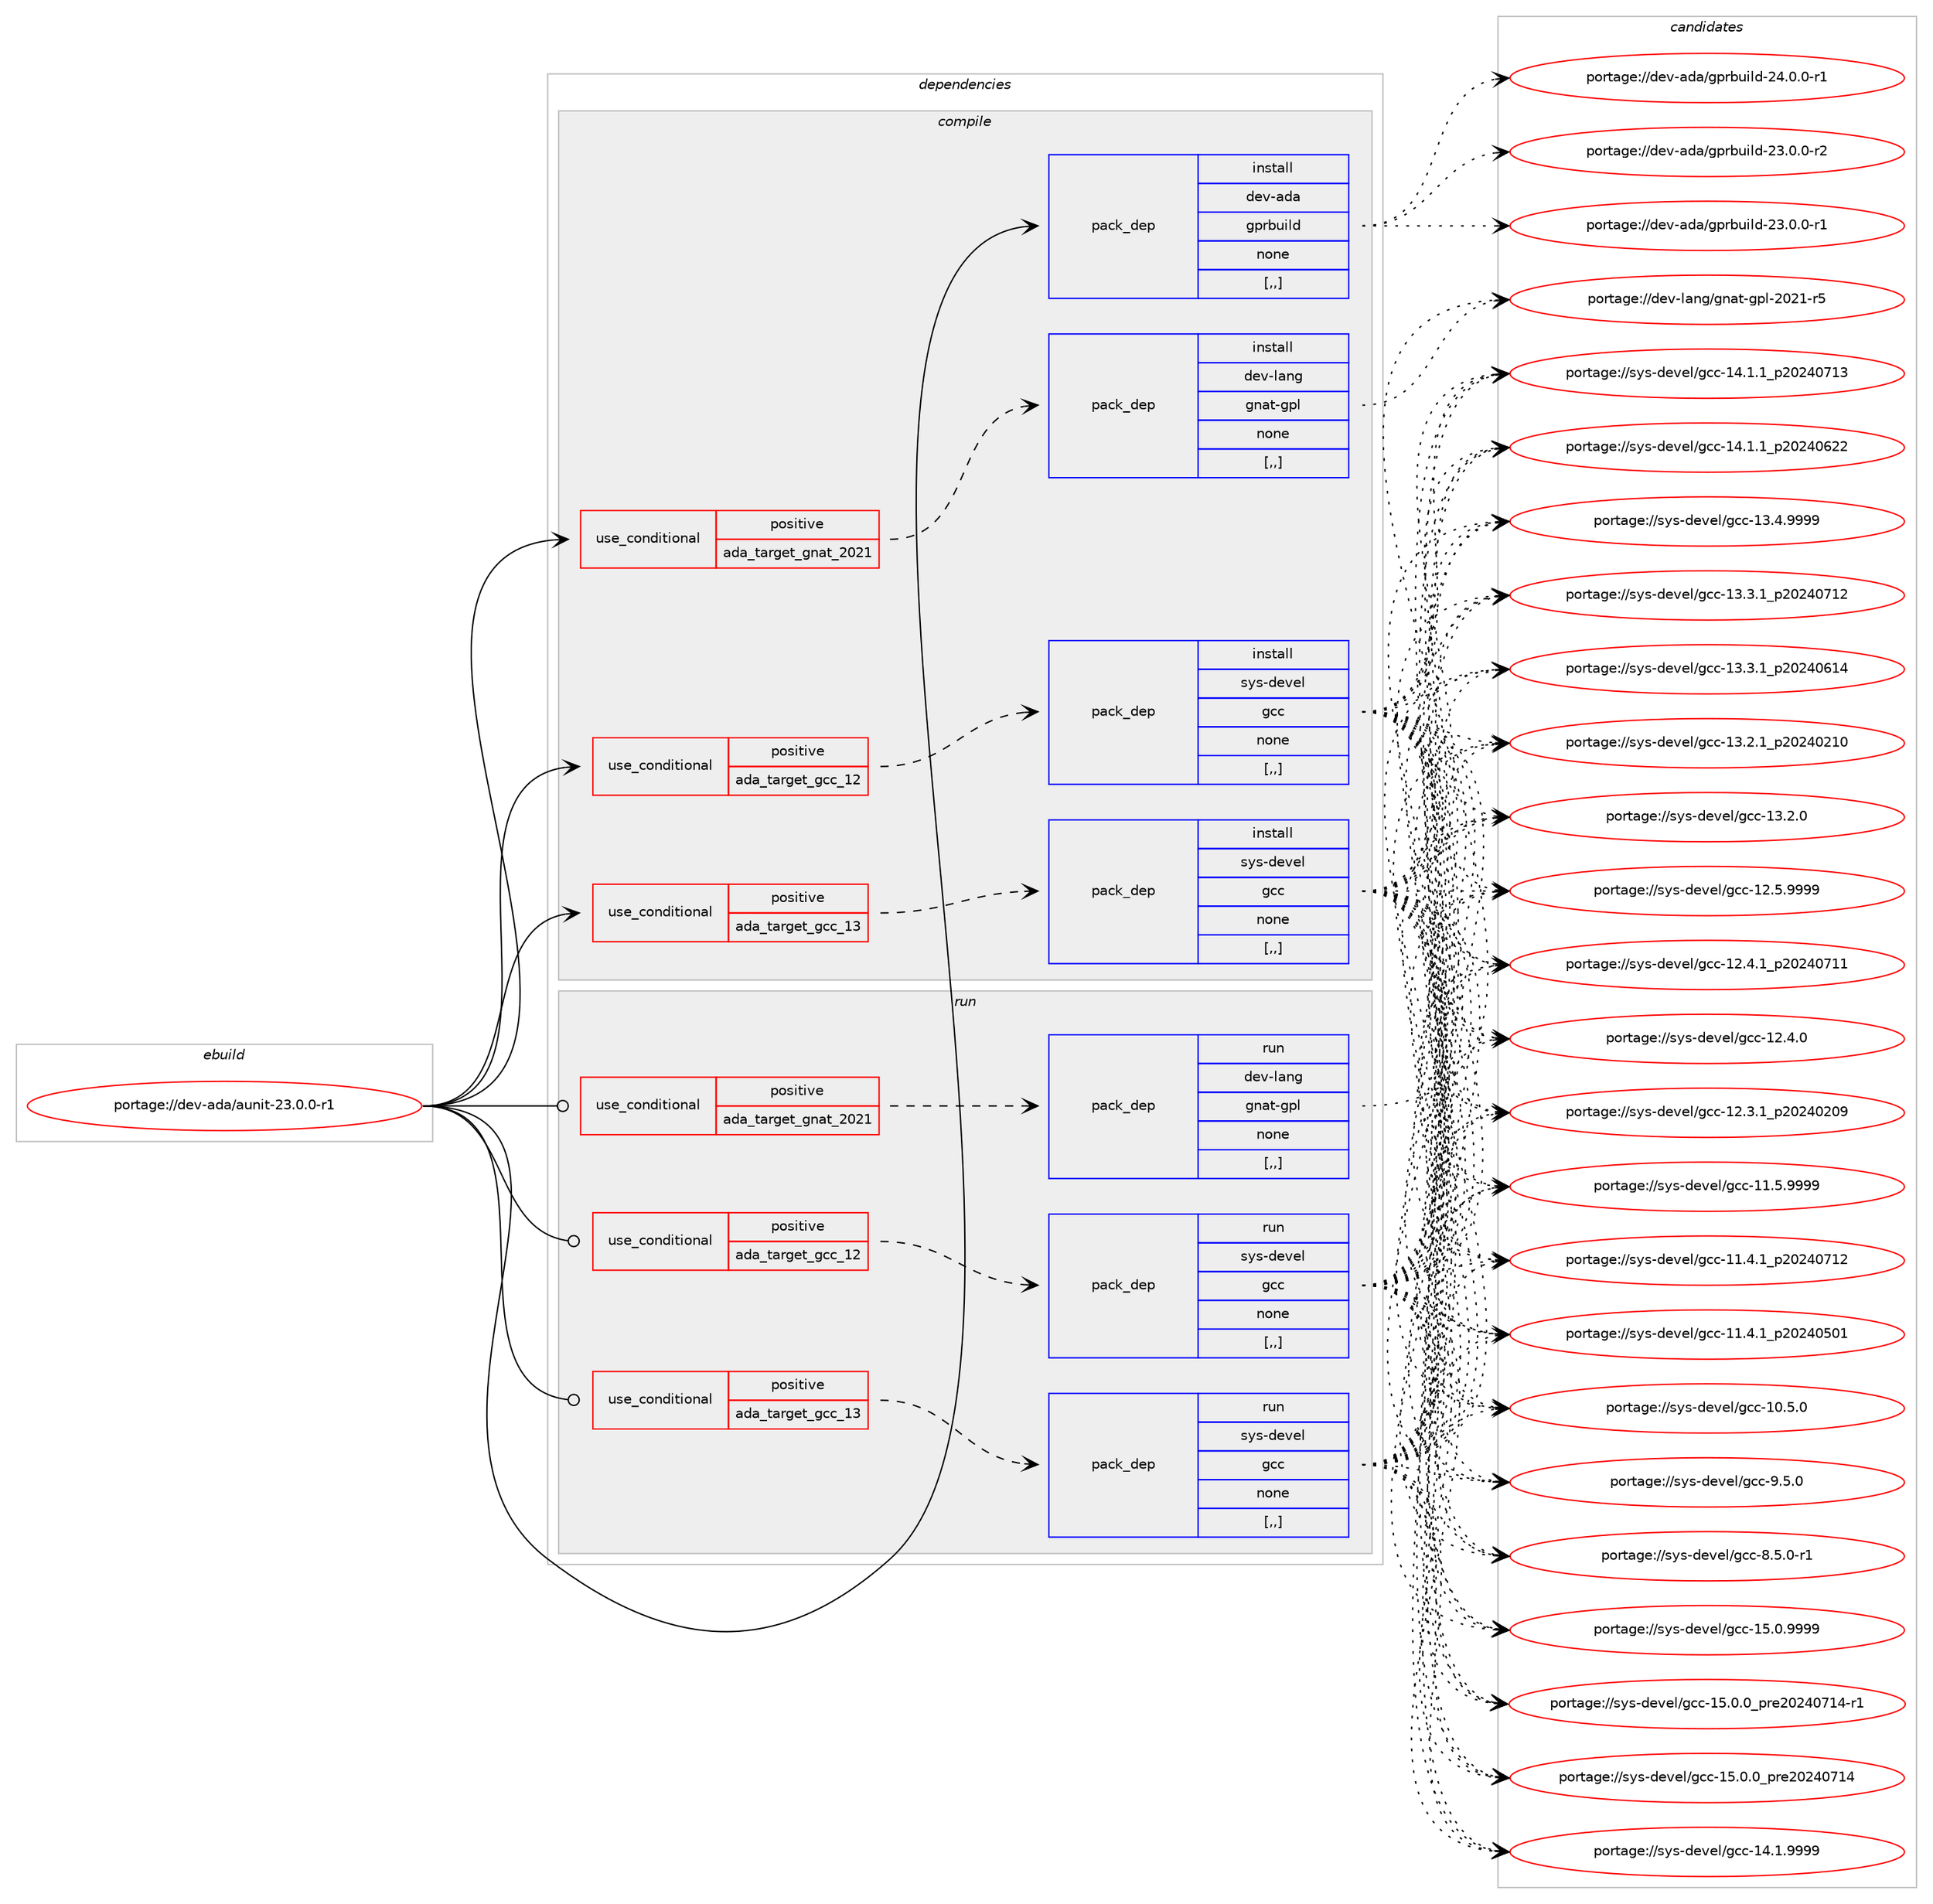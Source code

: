 digraph prolog {

# *************
# Graph options
# *************

newrank=true;
concentrate=true;
compound=true;
graph [rankdir=LR,fontname=Helvetica,fontsize=10,ranksep=1.5];#, ranksep=2.5, nodesep=0.2];
edge  [arrowhead=vee];
node  [fontname=Helvetica,fontsize=10];

# **********
# The ebuild
# **********

subgraph cluster_leftcol {
color=gray;
label=<<i>ebuild</i>>;
id [label="portage://dev-ada/aunit-23.0.0-r1", color=red, width=4, href="../dev-ada/aunit-23.0.0-r1.svg"];
}

# ****************
# The dependencies
# ****************

subgraph cluster_midcol {
color=gray;
label=<<i>dependencies</i>>;
subgraph cluster_compile {
fillcolor="#eeeeee";
style=filled;
label=<<i>compile</i>>;
subgraph cond16541 {
dependency63657 [label=<<TABLE BORDER="0" CELLBORDER="1" CELLSPACING="0" CELLPADDING="4"><TR><TD ROWSPAN="3" CELLPADDING="10">use_conditional</TD></TR><TR><TD>positive</TD></TR><TR><TD>ada_target_gcc_12</TD></TR></TABLE>>, shape=none, color=red];
subgraph pack46196 {
dependency63658 [label=<<TABLE BORDER="0" CELLBORDER="1" CELLSPACING="0" CELLPADDING="4" WIDTH="220"><TR><TD ROWSPAN="6" CELLPADDING="30">pack_dep</TD></TR><TR><TD WIDTH="110">install</TD></TR><TR><TD>sys-devel</TD></TR><TR><TD>gcc</TD></TR><TR><TD>none</TD></TR><TR><TD>[,,]</TD></TR></TABLE>>, shape=none, color=blue];
}
dependency63657:e -> dependency63658:w [weight=20,style="dashed",arrowhead="vee"];
}
id:e -> dependency63657:w [weight=20,style="solid",arrowhead="vee"];
subgraph cond16542 {
dependency63659 [label=<<TABLE BORDER="0" CELLBORDER="1" CELLSPACING="0" CELLPADDING="4"><TR><TD ROWSPAN="3" CELLPADDING="10">use_conditional</TD></TR><TR><TD>positive</TD></TR><TR><TD>ada_target_gcc_13</TD></TR></TABLE>>, shape=none, color=red];
subgraph pack46197 {
dependency63660 [label=<<TABLE BORDER="0" CELLBORDER="1" CELLSPACING="0" CELLPADDING="4" WIDTH="220"><TR><TD ROWSPAN="6" CELLPADDING="30">pack_dep</TD></TR><TR><TD WIDTH="110">install</TD></TR><TR><TD>sys-devel</TD></TR><TR><TD>gcc</TD></TR><TR><TD>none</TD></TR><TR><TD>[,,]</TD></TR></TABLE>>, shape=none, color=blue];
}
dependency63659:e -> dependency63660:w [weight=20,style="dashed",arrowhead="vee"];
}
id:e -> dependency63659:w [weight=20,style="solid",arrowhead="vee"];
subgraph cond16543 {
dependency63661 [label=<<TABLE BORDER="0" CELLBORDER="1" CELLSPACING="0" CELLPADDING="4"><TR><TD ROWSPAN="3" CELLPADDING="10">use_conditional</TD></TR><TR><TD>positive</TD></TR><TR><TD>ada_target_gnat_2021</TD></TR></TABLE>>, shape=none, color=red];
subgraph pack46198 {
dependency63662 [label=<<TABLE BORDER="0" CELLBORDER="1" CELLSPACING="0" CELLPADDING="4" WIDTH="220"><TR><TD ROWSPAN="6" CELLPADDING="30">pack_dep</TD></TR><TR><TD WIDTH="110">install</TD></TR><TR><TD>dev-lang</TD></TR><TR><TD>gnat-gpl</TD></TR><TR><TD>none</TD></TR><TR><TD>[,,]</TD></TR></TABLE>>, shape=none, color=blue];
}
dependency63661:e -> dependency63662:w [weight=20,style="dashed",arrowhead="vee"];
}
id:e -> dependency63661:w [weight=20,style="solid",arrowhead="vee"];
subgraph pack46199 {
dependency63663 [label=<<TABLE BORDER="0" CELLBORDER="1" CELLSPACING="0" CELLPADDING="4" WIDTH="220"><TR><TD ROWSPAN="6" CELLPADDING="30">pack_dep</TD></TR><TR><TD WIDTH="110">install</TD></TR><TR><TD>dev-ada</TD></TR><TR><TD>gprbuild</TD></TR><TR><TD>none</TD></TR><TR><TD>[,,]</TD></TR></TABLE>>, shape=none, color=blue];
}
id:e -> dependency63663:w [weight=20,style="solid",arrowhead="vee"];
}
subgraph cluster_compileandrun {
fillcolor="#eeeeee";
style=filled;
label=<<i>compile and run</i>>;
}
subgraph cluster_run {
fillcolor="#eeeeee";
style=filled;
label=<<i>run</i>>;
subgraph cond16544 {
dependency63664 [label=<<TABLE BORDER="0" CELLBORDER="1" CELLSPACING="0" CELLPADDING="4"><TR><TD ROWSPAN="3" CELLPADDING="10">use_conditional</TD></TR><TR><TD>positive</TD></TR><TR><TD>ada_target_gcc_12</TD></TR></TABLE>>, shape=none, color=red];
subgraph pack46200 {
dependency63665 [label=<<TABLE BORDER="0" CELLBORDER="1" CELLSPACING="0" CELLPADDING="4" WIDTH="220"><TR><TD ROWSPAN="6" CELLPADDING="30">pack_dep</TD></TR><TR><TD WIDTH="110">run</TD></TR><TR><TD>sys-devel</TD></TR><TR><TD>gcc</TD></TR><TR><TD>none</TD></TR><TR><TD>[,,]</TD></TR></TABLE>>, shape=none, color=blue];
}
dependency63664:e -> dependency63665:w [weight=20,style="dashed",arrowhead="vee"];
}
id:e -> dependency63664:w [weight=20,style="solid",arrowhead="odot"];
subgraph cond16545 {
dependency63666 [label=<<TABLE BORDER="0" CELLBORDER="1" CELLSPACING="0" CELLPADDING="4"><TR><TD ROWSPAN="3" CELLPADDING="10">use_conditional</TD></TR><TR><TD>positive</TD></TR><TR><TD>ada_target_gcc_13</TD></TR></TABLE>>, shape=none, color=red];
subgraph pack46201 {
dependency63667 [label=<<TABLE BORDER="0" CELLBORDER="1" CELLSPACING="0" CELLPADDING="4" WIDTH="220"><TR><TD ROWSPAN="6" CELLPADDING="30">pack_dep</TD></TR><TR><TD WIDTH="110">run</TD></TR><TR><TD>sys-devel</TD></TR><TR><TD>gcc</TD></TR><TR><TD>none</TD></TR><TR><TD>[,,]</TD></TR></TABLE>>, shape=none, color=blue];
}
dependency63666:e -> dependency63667:w [weight=20,style="dashed",arrowhead="vee"];
}
id:e -> dependency63666:w [weight=20,style="solid",arrowhead="odot"];
subgraph cond16546 {
dependency63668 [label=<<TABLE BORDER="0" CELLBORDER="1" CELLSPACING="0" CELLPADDING="4"><TR><TD ROWSPAN="3" CELLPADDING="10">use_conditional</TD></TR><TR><TD>positive</TD></TR><TR><TD>ada_target_gnat_2021</TD></TR></TABLE>>, shape=none, color=red];
subgraph pack46202 {
dependency63669 [label=<<TABLE BORDER="0" CELLBORDER="1" CELLSPACING="0" CELLPADDING="4" WIDTH="220"><TR><TD ROWSPAN="6" CELLPADDING="30">pack_dep</TD></TR><TR><TD WIDTH="110">run</TD></TR><TR><TD>dev-lang</TD></TR><TR><TD>gnat-gpl</TD></TR><TR><TD>none</TD></TR><TR><TD>[,,]</TD></TR></TABLE>>, shape=none, color=blue];
}
dependency63668:e -> dependency63669:w [weight=20,style="dashed",arrowhead="vee"];
}
id:e -> dependency63668:w [weight=20,style="solid",arrowhead="odot"];
}
}

# **************
# The candidates
# **************

subgraph cluster_choices {
rank=same;
color=gray;
label=<<i>candidates</i>>;

subgraph choice46196 {
color=black;
nodesep=1;
choice1151211154510010111810110847103999945495346484657575757 [label="portage://sys-devel/gcc-15.0.9999", color=red, width=4,href="../sys-devel/gcc-15.0.9999.svg"];
choice11512111545100101118101108471039999454953464846489511211410150485052485549524511449 [label="portage://sys-devel/gcc-15.0.0_pre20240714-r1", color=red, width=4,href="../sys-devel/gcc-15.0.0_pre20240714-r1.svg"];
choice1151211154510010111810110847103999945495346484648951121141015048505248554952 [label="portage://sys-devel/gcc-15.0.0_pre20240714", color=red, width=4,href="../sys-devel/gcc-15.0.0_pre20240714.svg"];
choice1151211154510010111810110847103999945495246494657575757 [label="portage://sys-devel/gcc-14.1.9999", color=red, width=4,href="../sys-devel/gcc-14.1.9999.svg"];
choice1151211154510010111810110847103999945495246494649951125048505248554951 [label="portage://sys-devel/gcc-14.1.1_p20240713", color=red, width=4,href="../sys-devel/gcc-14.1.1_p20240713.svg"];
choice1151211154510010111810110847103999945495246494649951125048505248545050 [label="portage://sys-devel/gcc-14.1.1_p20240622", color=red, width=4,href="../sys-devel/gcc-14.1.1_p20240622.svg"];
choice1151211154510010111810110847103999945495146524657575757 [label="portage://sys-devel/gcc-13.4.9999", color=red, width=4,href="../sys-devel/gcc-13.4.9999.svg"];
choice1151211154510010111810110847103999945495146514649951125048505248554950 [label="portage://sys-devel/gcc-13.3.1_p20240712", color=red, width=4,href="../sys-devel/gcc-13.3.1_p20240712.svg"];
choice1151211154510010111810110847103999945495146514649951125048505248544952 [label="portage://sys-devel/gcc-13.3.1_p20240614", color=red, width=4,href="../sys-devel/gcc-13.3.1_p20240614.svg"];
choice1151211154510010111810110847103999945495146504649951125048505248504948 [label="portage://sys-devel/gcc-13.2.1_p20240210", color=red, width=4,href="../sys-devel/gcc-13.2.1_p20240210.svg"];
choice1151211154510010111810110847103999945495146504648 [label="portage://sys-devel/gcc-13.2.0", color=red, width=4,href="../sys-devel/gcc-13.2.0.svg"];
choice1151211154510010111810110847103999945495046534657575757 [label="portage://sys-devel/gcc-12.5.9999", color=red, width=4,href="../sys-devel/gcc-12.5.9999.svg"];
choice1151211154510010111810110847103999945495046524649951125048505248554949 [label="portage://sys-devel/gcc-12.4.1_p20240711", color=red, width=4,href="../sys-devel/gcc-12.4.1_p20240711.svg"];
choice1151211154510010111810110847103999945495046524648 [label="portage://sys-devel/gcc-12.4.0", color=red, width=4,href="../sys-devel/gcc-12.4.0.svg"];
choice1151211154510010111810110847103999945495046514649951125048505248504857 [label="portage://sys-devel/gcc-12.3.1_p20240209", color=red, width=4,href="../sys-devel/gcc-12.3.1_p20240209.svg"];
choice1151211154510010111810110847103999945494946534657575757 [label="portage://sys-devel/gcc-11.5.9999", color=red, width=4,href="../sys-devel/gcc-11.5.9999.svg"];
choice1151211154510010111810110847103999945494946524649951125048505248554950 [label="portage://sys-devel/gcc-11.4.1_p20240712", color=red, width=4,href="../sys-devel/gcc-11.4.1_p20240712.svg"];
choice1151211154510010111810110847103999945494946524649951125048505248534849 [label="portage://sys-devel/gcc-11.4.1_p20240501", color=red, width=4,href="../sys-devel/gcc-11.4.1_p20240501.svg"];
choice1151211154510010111810110847103999945494846534648 [label="portage://sys-devel/gcc-10.5.0", color=red, width=4,href="../sys-devel/gcc-10.5.0.svg"];
choice11512111545100101118101108471039999455746534648 [label="portage://sys-devel/gcc-9.5.0", color=red, width=4,href="../sys-devel/gcc-9.5.0.svg"];
choice115121115451001011181011084710399994556465346484511449 [label="portage://sys-devel/gcc-8.5.0-r1", color=red, width=4,href="../sys-devel/gcc-8.5.0-r1.svg"];
dependency63658:e -> choice1151211154510010111810110847103999945495346484657575757:w [style=dotted,weight="100"];
dependency63658:e -> choice11512111545100101118101108471039999454953464846489511211410150485052485549524511449:w [style=dotted,weight="100"];
dependency63658:e -> choice1151211154510010111810110847103999945495346484648951121141015048505248554952:w [style=dotted,weight="100"];
dependency63658:e -> choice1151211154510010111810110847103999945495246494657575757:w [style=dotted,weight="100"];
dependency63658:e -> choice1151211154510010111810110847103999945495246494649951125048505248554951:w [style=dotted,weight="100"];
dependency63658:e -> choice1151211154510010111810110847103999945495246494649951125048505248545050:w [style=dotted,weight="100"];
dependency63658:e -> choice1151211154510010111810110847103999945495146524657575757:w [style=dotted,weight="100"];
dependency63658:e -> choice1151211154510010111810110847103999945495146514649951125048505248554950:w [style=dotted,weight="100"];
dependency63658:e -> choice1151211154510010111810110847103999945495146514649951125048505248544952:w [style=dotted,weight="100"];
dependency63658:e -> choice1151211154510010111810110847103999945495146504649951125048505248504948:w [style=dotted,weight="100"];
dependency63658:e -> choice1151211154510010111810110847103999945495146504648:w [style=dotted,weight="100"];
dependency63658:e -> choice1151211154510010111810110847103999945495046534657575757:w [style=dotted,weight="100"];
dependency63658:e -> choice1151211154510010111810110847103999945495046524649951125048505248554949:w [style=dotted,weight="100"];
dependency63658:e -> choice1151211154510010111810110847103999945495046524648:w [style=dotted,weight="100"];
dependency63658:e -> choice1151211154510010111810110847103999945495046514649951125048505248504857:w [style=dotted,weight="100"];
dependency63658:e -> choice1151211154510010111810110847103999945494946534657575757:w [style=dotted,weight="100"];
dependency63658:e -> choice1151211154510010111810110847103999945494946524649951125048505248554950:w [style=dotted,weight="100"];
dependency63658:e -> choice1151211154510010111810110847103999945494946524649951125048505248534849:w [style=dotted,weight="100"];
dependency63658:e -> choice1151211154510010111810110847103999945494846534648:w [style=dotted,weight="100"];
dependency63658:e -> choice11512111545100101118101108471039999455746534648:w [style=dotted,weight="100"];
dependency63658:e -> choice115121115451001011181011084710399994556465346484511449:w [style=dotted,weight="100"];
}
subgraph choice46197 {
color=black;
nodesep=1;
choice1151211154510010111810110847103999945495346484657575757 [label="portage://sys-devel/gcc-15.0.9999", color=red, width=4,href="../sys-devel/gcc-15.0.9999.svg"];
choice11512111545100101118101108471039999454953464846489511211410150485052485549524511449 [label="portage://sys-devel/gcc-15.0.0_pre20240714-r1", color=red, width=4,href="../sys-devel/gcc-15.0.0_pre20240714-r1.svg"];
choice1151211154510010111810110847103999945495346484648951121141015048505248554952 [label="portage://sys-devel/gcc-15.0.0_pre20240714", color=red, width=4,href="../sys-devel/gcc-15.0.0_pre20240714.svg"];
choice1151211154510010111810110847103999945495246494657575757 [label="portage://sys-devel/gcc-14.1.9999", color=red, width=4,href="../sys-devel/gcc-14.1.9999.svg"];
choice1151211154510010111810110847103999945495246494649951125048505248554951 [label="portage://sys-devel/gcc-14.1.1_p20240713", color=red, width=4,href="../sys-devel/gcc-14.1.1_p20240713.svg"];
choice1151211154510010111810110847103999945495246494649951125048505248545050 [label="portage://sys-devel/gcc-14.1.1_p20240622", color=red, width=4,href="../sys-devel/gcc-14.1.1_p20240622.svg"];
choice1151211154510010111810110847103999945495146524657575757 [label="portage://sys-devel/gcc-13.4.9999", color=red, width=4,href="../sys-devel/gcc-13.4.9999.svg"];
choice1151211154510010111810110847103999945495146514649951125048505248554950 [label="portage://sys-devel/gcc-13.3.1_p20240712", color=red, width=4,href="../sys-devel/gcc-13.3.1_p20240712.svg"];
choice1151211154510010111810110847103999945495146514649951125048505248544952 [label="portage://sys-devel/gcc-13.3.1_p20240614", color=red, width=4,href="../sys-devel/gcc-13.3.1_p20240614.svg"];
choice1151211154510010111810110847103999945495146504649951125048505248504948 [label="portage://sys-devel/gcc-13.2.1_p20240210", color=red, width=4,href="../sys-devel/gcc-13.2.1_p20240210.svg"];
choice1151211154510010111810110847103999945495146504648 [label="portage://sys-devel/gcc-13.2.0", color=red, width=4,href="../sys-devel/gcc-13.2.0.svg"];
choice1151211154510010111810110847103999945495046534657575757 [label="portage://sys-devel/gcc-12.5.9999", color=red, width=4,href="../sys-devel/gcc-12.5.9999.svg"];
choice1151211154510010111810110847103999945495046524649951125048505248554949 [label="portage://sys-devel/gcc-12.4.1_p20240711", color=red, width=4,href="../sys-devel/gcc-12.4.1_p20240711.svg"];
choice1151211154510010111810110847103999945495046524648 [label="portage://sys-devel/gcc-12.4.0", color=red, width=4,href="../sys-devel/gcc-12.4.0.svg"];
choice1151211154510010111810110847103999945495046514649951125048505248504857 [label="portage://sys-devel/gcc-12.3.1_p20240209", color=red, width=4,href="../sys-devel/gcc-12.3.1_p20240209.svg"];
choice1151211154510010111810110847103999945494946534657575757 [label="portage://sys-devel/gcc-11.5.9999", color=red, width=4,href="../sys-devel/gcc-11.5.9999.svg"];
choice1151211154510010111810110847103999945494946524649951125048505248554950 [label="portage://sys-devel/gcc-11.4.1_p20240712", color=red, width=4,href="../sys-devel/gcc-11.4.1_p20240712.svg"];
choice1151211154510010111810110847103999945494946524649951125048505248534849 [label="portage://sys-devel/gcc-11.4.1_p20240501", color=red, width=4,href="../sys-devel/gcc-11.4.1_p20240501.svg"];
choice1151211154510010111810110847103999945494846534648 [label="portage://sys-devel/gcc-10.5.0", color=red, width=4,href="../sys-devel/gcc-10.5.0.svg"];
choice11512111545100101118101108471039999455746534648 [label="portage://sys-devel/gcc-9.5.0", color=red, width=4,href="../sys-devel/gcc-9.5.0.svg"];
choice115121115451001011181011084710399994556465346484511449 [label="portage://sys-devel/gcc-8.5.0-r1", color=red, width=4,href="../sys-devel/gcc-8.5.0-r1.svg"];
dependency63660:e -> choice1151211154510010111810110847103999945495346484657575757:w [style=dotted,weight="100"];
dependency63660:e -> choice11512111545100101118101108471039999454953464846489511211410150485052485549524511449:w [style=dotted,weight="100"];
dependency63660:e -> choice1151211154510010111810110847103999945495346484648951121141015048505248554952:w [style=dotted,weight="100"];
dependency63660:e -> choice1151211154510010111810110847103999945495246494657575757:w [style=dotted,weight="100"];
dependency63660:e -> choice1151211154510010111810110847103999945495246494649951125048505248554951:w [style=dotted,weight="100"];
dependency63660:e -> choice1151211154510010111810110847103999945495246494649951125048505248545050:w [style=dotted,weight="100"];
dependency63660:e -> choice1151211154510010111810110847103999945495146524657575757:w [style=dotted,weight="100"];
dependency63660:e -> choice1151211154510010111810110847103999945495146514649951125048505248554950:w [style=dotted,weight="100"];
dependency63660:e -> choice1151211154510010111810110847103999945495146514649951125048505248544952:w [style=dotted,weight="100"];
dependency63660:e -> choice1151211154510010111810110847103999945495146504649951125048505248504948:w [style=dotted,weight="100"];
dependency63660:e -> choice1151211154510010111810110847103999945495146504648:w [style=dotted,weight="100"];
dependency63660:e -> choice1151211154510010111810110847103999945495046534657575757:w [style=dotted,weight="100"];
dependency63660:e -> choice1151211154510010111810110847103999945495046524649951125048505248554949:w [style=dotted,weight="100"];
dependency63660:e -> choice1151211154510010111810110847103999945495046524648:w [style=dotted,weight="100"];
dependency63660:e -> choice1151211154510010111810110847103999945495046514649951125048505248504857:w [style=dotted,weight="100"];
dependency63660:e -> choice1151211154510010111810110847103999945494946534657575757:w [style=dotted,weight="100"];
dependency63660:e -> choice1151211154510010111810110847103999945494946524649951125048505248554950:w [style=dotted,weight="100"];
dependency63660:e -> choice1151211154510010111810110847103999945494946524649951125048505248534849:w [style=dotted,weight="100"];
dependency63660:e -> choice1151211154510010111810110847103999945494846534648:w [style=dotted,weight="100"];
dependency63660:e -> choice11512111545100101118101108471039999455746534648:w [style=dotted,weight="100"];
dependency63660:e -> choice115121115451001011181011084710399994556465346484511449:w [style=dotted,weight="100"];
}
subgraph choice46198 {
color=black;
nodesep=1;
choice100101118451089711010347103110971164510311210845504850494511453 [label="portage://dev-lang/gnat-gpl-2021-r5", color=red, width=4,href="../dev-lang/gnat-gpl-2021-r5.svg"];
dependency63662:e -> choice100101118451089711010347103110971164510311210845504850494511453:w [style=dotted,weight="100"];
}
subgraph choice46199 {
color=black;
nodesep=1;
choice1001011184597100974710311211498117105108100455052464846484511449 [label="portage://dev-ada/gprbuild-24.0.0-r1", color=red, width=4,href="../dev-ada/gprbuild-24.0.0-r1.svg"];
choice1001011184597100974710311211498117105108100455051464846484511450 [label="portage://dev-ada/gprbuild-23.0.0-r2", color=red, width=4,href="../dev-ada/gprbuild-23.0.0-r2.svg"];
choice1001011184597100974710311211498117105108100455051464846484511449 [label="portage://dev-ada/gprbuild-23.0.0-r1", color=red, width=4,href="../dev-ada/gprbuild-23.0.0-r1.svg"];
dependency63663:e -> choice1001011184597100974710311211498117105108100455052464846484511449:w [style=dotted,weight="100"];
dependency63663:e -> choice1001011184597100974710311211498117105108100455051464846484511450:w [style=dotted,weight="100"];
dependency63663:e -> choice1001011184597100974710311211498117105108100455051464846484511449:w [style=dotted,weight="100"];
}
subgraph choice46200 {
color=black;
nodesep=1;
choice1151211154510010111810110847103999945495346484657575757 [label="portage://sys-devel/gcc-15.0.9999", color=red, width=4,href="../sys-devel/gcc-15.0.9999.svg"];
choice11512111545100101118101108471039999454953464846489511211410150485052485549524511449 [label="portage://sys-devel/gcc-15.0.0_pre20240714-r1", color=red, width=4,href="../sys-devel/gcc-15.0.0_pre20240714-r1.svg"];
choice1151211154510010111810110847103999945495346484648951121141015048505248554952 [label="portage://sys-devel/gcc-15.0.0_pre20240714", color=red, width=4,href="../sys-devel/gcc-15.0.0_pre20240714.svg"];
choice1151211154510010111810110847103999945495246494657575757 [label="portage://sys-devel/gcc-14.1.9999", color=red, width=4,href="../sys-devel/gcc-14.1.9999.svg"];
choice1151211154510010111810110847103999945495246494649951125048505248554951 [label="portage://sys-devel/gcc-14.1.1_p20240713", color=red, width=4,href="../sys-devel/gcc-14.1.1_p20240713.svg"];
choice1151211154510010111810110847103999945495246494649951125048505248545050 [label="portage://sys-devel/gcc-14.1.1_p20240622", color=red, width=4,href="../sys-devel/gcc-14.1.1_p20240622.svg"];
choice1151211154510010111810110847103999945495146524657575757 [label="portage://sys-devel/gcc-13.4.9999", color=red, width=4,href="../sys-devel/gcc-13.4.9999.svg"];
choice1151211154510010111810110847103999945495146514649951125048505248554950 [label="portage://sys-devel/gcc-13.3.1_p20240712", color=red, width=4,href="../sys-devel/gcc-13.3.1_p20240712.svg"];
choice1151211154510010111810110847103999945495146514649951125048505248544952 [label="portage://sys-devel/gcc-13.3.1_p20240614", color=red, width=4,href="../sys-devel/gcc-13.3.1_p20240614.svg"];
choice1151211154510010111810110847103999945495146504649951125048505248504948 [label="portage://sys-devel/gcc-13.2.1_p20240210", color=red, width=4,href="../sys-devel/gcc-13.2.1_p20240210.svg"];
choice1151211154510010111810110847103999945495146504648 [label="portage://sys-devel/gcc-13.2.0", color=red, width=4,href="../sys-devel/gcc-13.2.0.svg"];
choice1151211154510010111810110847103999945495046534657575757 [label="portage://sys-devel/gcc-12.5.9999", color=red, width=4,href="../sys-devel/gcc-12.5.9999.svg"];
choice1151211154510010111810110847103999945495046524649951125048505248554949 [label="portage://sys-devel/gcc-12.4.1_p20240711", color=red, width=4,href="../sys-devel/gcc-12.4.1_p20240711.svg"];
choice1151211154510010111810110847103999945495046524648 [label="portage://sys-devel/gcc-12.4.0", color=red, width=4,href="../sys-devel/gcc-12.4.0.svg"];
choice1151211154510010111810110847103999945495046514649951125048505248504857 [label="portage://sys-devel/gcc-12.3.1_p20240209", color=red, width=4,href="../sys-devel/gcc-12.3.1_p20240209.svg"];
choice1151211154510010111810110847103999945494946534657575757 [label="portage://sys-devel/gcc-11.5.9999", color=red, width=4,href="../sys-devel/gcc-11.5.9999.svg"];
choice1151211154510010111810110847103999945494946524649951125048505248554950 [label="portage://sys-devel/gcc-11.4.1_p20240712", color=red, width=4,href="../sys-devel/gcc-11.4.1_p20240712.svg"];
choice1151211154510010111810110847103999945494946524649951125048505248534849 [label="portage://sys-devel/gcc-11.4.1_p20240501", color=red, width=4,href="../sys-devel/gcc-11.4.1_p20240501.svg"];
choice1151211154510010111810110847103999945494846534648 [label="portage://sys-devel/gcc-10.5.0", color=red, width=4,href="../sys-devel/gcc-10.5.0.svg"];
choice11512111545100101118101108471039999455746534648 [label="portage://sys-devel/gcc-9.5.0", color=red, width=4,href="../sys-devel/gcc-9.5.0.svg"];
choice115121115451001011181011084710399994556465346484511449 [label="portage://sys-devel/gcc-8.5.0-r1", color=red, width=4,href="../sys-devel/gcc-8.5.0-r1.svg"];
dependency63665:e -> choice1151211154510010111810110847103999945495346484657575757:w [style=dotted,weight="100"];
dependency63665:e -> choice11512111545100101118101108471039999454953464846489511211410150485052485549524511449:w [style=dotted,weight="100"];
dependency63665:e -> choice1151211154510010111810110847103999945495346484648951121141015048505248554952:w [style=dotted,weight="100"];
dependency63665:e -> choice1151211154510010111810110847103999945495246494657575757:w [style=dotted,weight="100"];
dependency63665:e -> choice1151211154510010111810110847103999945495246494649951125048505248554951:w [style=dotted,weight="100"];
dependency63665:e -> choice1151211154510010111810110847103999945495246494649951125048505248545050:w [style=dotted,weight="100"];
dependency63665:e -> choice1151211154510010111810110847103999945495146524657575757:w [style=dotted,weight="100"];
dependency63665:e -> choice1151211154510010111810110847103999945495146514649951125048505248554950:w [style=dotted,weight="100"];
dependency63665:e -> choice1151211154510010111810110847103999945495146514649951125048505248544952:w [style=dotted,weight="100"];
dependency63665:e -> choice1151211154510010111810110847103999945495146504649951125048505248504948:w [style=dotted,weight="100"];
dependency63665:e -> choice1151211154510010111810110847103999945495146504648:w [style=dotted,weight="100"];
dependency63665:e -> choice1151211154510010111810110847103999945495046534657575757:w [style=dotted,weight="100"];
dependency63665:e -> choice1151211154510010111810110847103999945495046524649951125048505248554949:w [style=dotted,weight="100"];
dependency63665:e -> choice1151211154510010111810110847103999945495046524648:w [style=dotted,weight="100"];
dependency63665:e -> choice1151211154510010111810110847103999945495046514649951125048505248504857:w [style=dotted,weight="100"];
dependency63665:e -> choice1151211154510010111810110847103999945494946534657575757:w [style=dotted,weight="100"];
dependency63665:e -> choice1151211154510010111810110847103999945494946524649951125048505248554950:w [style=dotted,weight="100"];
dependency63665:e -> choice1151211154510010111810110847103999945494946524649951125048505248534849:w [style=dotted,weight="100"];
dependency63665:e -> choice1151211154510010111810110847103999945494846534648:w [style=dotted,weight="100"];
dependency63665:e -> choice11512111545100101118101108471039999455746534648:w [style=dotted,weight="100"];
dependency63665:e -> choice115121115451001011181011084710399994556465346484511449:w [style=dotted,weight="100"];
}
subgraph choice46201 {
color=black;
nodesep=1;
choice1151211154510010111810110847103999945495346484657575757 [label="portage://sys-devel/gcc-15.0.9999", color=red, width=4,href="../sys-devel/gcc-15.0.9999.svg"];
choice11512111545100101118101108471039999454953464846489511211410150485052485549524511449 [label="portage://sys-devel/gcc-15.0.0_pre20240714-r1", color=red, width=4,href="../sys-devel/gcc-15.0.0_pre20240714-r1.svg"];
choice1151211154510010111810110847103999945495346484648951121141015048505248554952 [label="portage://sys-devel/gcc-15.0.0_pre20240714", color=red, width=4,href="../sys-devel/gcc-15.0.0_pre20240714.svg"];
choice1151211154510010111810110847103999945495246494657575757 [label="portage://sys-devel/gcc-14.1.9999", color=red, width=4,href="../sys-devel/gcc-14.1.9999.svg"];
choice1151211154510010111810110847103999945495246494649951125048505248554951 [label="portage://sys-devel/gcc-14.1.1_p20240713", color=red, width=4,href="../sys-devel/gcc-14.1.1_p20240713.svg"];
choice1151211154510010111810110847103999945495246494649951125048505248545050 [label="portage://sys-devel/gcc-14.1.1_p20240622", color=red, width=4,href="../sys-devel/gcc-14.1.1_p20240622.svg"];
choice1151211154510010111810110847103999945495146524657575757 [label="portage://sys-devel/gcc-13.4.9999", color=red, width=4,href="../sys-devel/gcc-13.4.9999.svg"];
choice1151211154510010111810110847103999945495146514649951125048505248554950 [label="portage://sys-devel/gcc-13.3.1_p20240712", color=red, width=4,href="../sys-devel/gcc-13.3.1_p20240712.svg"];
choice1151211154510010111810110847103999945495146514649951125048505248544952 [label="portage://sys-devel/gcc-13.3.1_p20240614", color=red, width=4,href="../sys-devel/gcc-13.3.1_p20240614.svg"];
choice1151211154510010111810110847103999945495146504649951125048505248504948 [label="portage://sys-devel/gcc-13.2.1_p20240210", color=red, width=4,href="../sys-devel/gcc-13.2.1_p20240210.svg"];
choice1151211154510010111810110847103999945495146504648 [label="portage://sys-devel/gcc-13.2.0", color=red, width=4,href="../sys-devel/gcc-13.2.0.svg"];
choice1151211154510010111810110847103999945495046534657575757 [label="portage://sys-devel/gcc-12.5.9999", color=red, width=4,href="../sys-devel/gcc-12.5.9999.svg"];
choice1151211154510010111810110847103999945495046524649951125048505248554949 [label="portage://sys-devel/gcc-12.4.1_p20240711", color=red, width=4,href="../sys-devel/gcc-12.4.1_p20240711.svg"];
choice1151211154510010111810110847103999945495046524648 [label="portage://sys-devel/gcc-12.4.0", color=red, width=4,href="../sys-devel/gcc-12.4.0.svg"];
choice1151211154510010111810110847103999945495046514649951125048505248504857 [label="portage://sys-devel/gcc-12.3.1_p20240209", color=red, width=4,href="../sys-devel/gcc-12.3.1_p20240209.svg"];
choice1151211154510010111810110847103999945494946534657575757 [label="portage://sys-devel/gcc-11.5.9999", color=red, width=4,href="../sys-devel/gcc-11.5.9999.svg"];
choice1151211154510010111810110847103999945494946524649951125048505248554950 [label="portage://sys-devel/gcc-11.4.1_p20240712", color=red, width=4,href="../sys-devel/gcc-11.4.1_p20240712.svg"];
choice1151211154510010111810110847103999945494946524649951125048505248534849 [label="portage://sys-devel/gcc-11.4.1_p20240501", color=red, width=4,href="../sys-devel/gcc-11.4.1_p20240501.svg"];
choice1151211154510010111810110847103999945494846534648 [label="portage://sys-devel/gcc-10.5.0", color=red, width=4,href="../sys-devel/gcc-10.5.0.svg"];
choice11512111545100101118101108471039999455746534648 [label="portage://sys-devel/gcc-9.5.0", color=red, width=4,href="../sys-devel/gcc-9.5.0.svg"];
choice115121115451001011181011084710399994556465346484511449 [label="portage://sys-devel/gcc-8.5.0-r1", color=red, width=4,href="../sys-devel/gcc-8.5.0-r1.svg"];
dependency63667:e -> choice1151211154510010111810110847103999945495346484657575757:w [style=dotted,weight="100"];
dependency63667:e -> choice11512111545100101118101108471039999454953464846489511211410150485052485549524511449:w [style=dotted,weight="100"];
dependency63667:e -> choice1151211154510010111810110847103999945495346484648951121141015048505248554952:w [style=dotted,weight="100"];
dependency63667:e -> choice1151211154510010111810110847103999945495246494657575757:w [style=dotted,weight="100"];
dependency63667:e -> choice1151211154510010111810110847103999945495246494649951125048505248554951:w [style=dotted,weight="100"];
dependency63667:e -> choice1151211154510010111810110847103999945495246494649951125048505248545050:w [style=dotted,weight="100"];
dependency63667:e -> choice1151211154510010111810110847103999945495146524657575757:w [style=dotted,weight="100"];
dependency63667:e -> choice1151211154510010111810110847103999945495146514649951125048505248554950:w [style=dotted,weight="100"];
dependency63667:e -> choice1151211154510010111810110847103999945495146514649951125048505248544952:w [style=dotted,weight="100"];
dependency63667:e -> choice1151211154510010111810110847103999945495146504649951125048505248504948:w [style=dotted,weight="100"];
dependency63667:e -> choice1151211154510010111810110847103999945495146504648:w [style=dotted,weight="100"];
dependency63667:e -> choice1151211154510010111810110847103999945495046534657575757:w [style=dotted,weight="100"];
dependency63667:e -> choice1151211154510010111810110847103999945495046524649951125048505248554949:w [style=dotted,weight="100"];
dependency63667:e -> choice1151211154510010111810110847103999945495046524648:w [style=dotted,weight="100"];
dependency63667:e -> choice1151211154510010111810110847103999945495046514649951125048505248504857:w [style=dotted,weight="100"];
dependency63667:e -> choice1151211154510010111810110847103999945494946534657575757:w [style=dotted,weight="100"];
dependency63667:e -> choice1151211154510010111810110847103999945494946524649951125048505248554950:w [style=dotted,weight="100"];
dependency63667:e -> choice1151211154510010111810110847103999945494946524649951125048505248534849:w [style=dotted,weight="100"];
dependency63667:e -> choice1151211154510010111810110847103999945494846534648:w [style=dotted,weight="100"];
dependency63667:e -> choice11512111545100101118101108471039999455746534648:w [style=dotted,weight="100"];
dependency63667:e -> choice115121115451001011181011084710399994556465346484511449:w [style=dotted,weight="100"];
}
subgraph choice46202 {
color=black;
nodesep=1;
choice100101118451089711010347103110971164510311210845504850494511453 [label="portage://dev-lang/gnat-gpl-2021-r5", color=red, width=4,href="../dev-lang/gnat-gpl-2021-r5.svg"];
dependency63669:e -> choice100101118451089711010347103110971164510311210845504850494511453:w [style=dotted,weight="100"];
}
}

}
